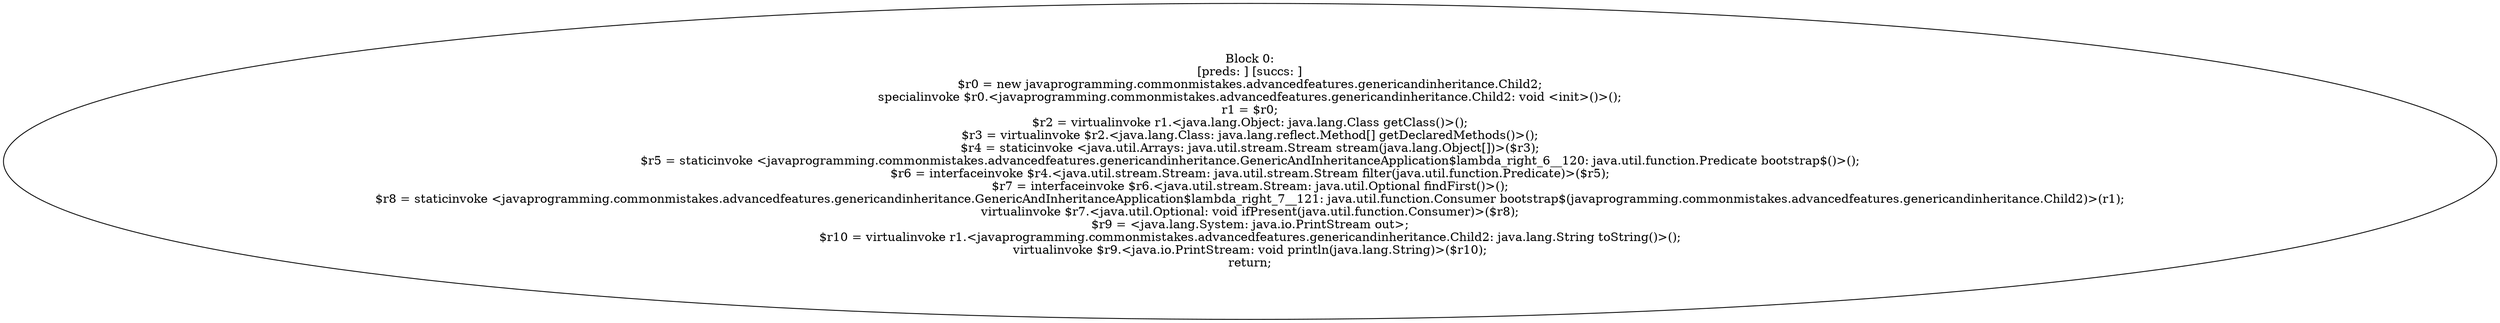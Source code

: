 digraph "unitGraph" {
    "Block 0:
[preds: ] [succs: ]
$r0 = new javaprogramming.commonmistakes.advancedfeatures.genericandinheritance.Child2;
specialinvoke $r0.<javaprogramming.commonmistakes.advancedfeatures.genericandinheritance.Child2: void <init>()>();
r1 = $r0;
$r2 = virtualinvoke r1.<java.lang.Object: java.lang.Class getClass()>();
$r3 = virtualinvoke $r2.<java.lang.Class: java.lang.reflect.Method[] getDeclaredMethods()>();
$r4 = staticinvoke <java.util.Arrays: java.util.stream.Stream stream(java.lang.Object[])>($r3);
$r5 = staticinvoke <javaprogramming.commonmistakes.advancedfeatures.genericandinheritance.GenericAndInheritanceApplication$lambda_right_6__120: java.util.function.Predicate bootstrap$()>();
$r6 = interfaceinvoke $r4.<java.util.stream.Stream: java.util.stream.Stream filter(java.util.function.Predicate)>($r5);
$r7 = interfaceinvoke $r6.<java.util.stream.Stream: java.util.Optional findFirst()>();
$r8 = staticinvoke <javaprogramming.commonmistakes.advancedfeatures.genericandinheritance.GenericAndInheritanceApplication$lambda_right_7__121: java.util.function.Consumer bootstrap$(javaprogramming.commonmistakes.advancedfeatures.genericandinheritance.Child2)>(r1);
virtualinvoke $r7.<java.util.Optional: void ifPresent(java.util.function.Consumer)>($r8);
$r9 = <java.lang.System: java.io.PrintStream out>;
$r10 = virtualinvoke r1.<javaprogramming.commonmistakes.advancedfeatures.genericandinheritance.Child2: java.lang.String toString()>();
virtualinvoke $r9.<java.io.PrintStream: void println(java.lang.String)>($r10);
return;
"
}
